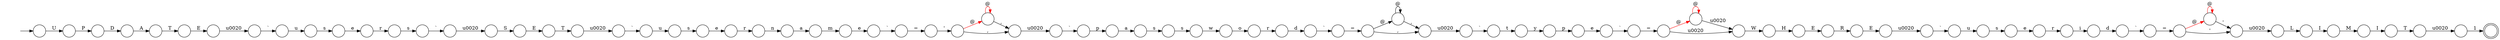 digraph Automaton {
  rankdir = LR;
  0 [shape=circle,label=""];
  0 -> 57 [label="d"]
  1 [shape=circle,label=""];
  1 -> 35 [label="T"]
  2 [shape=circle,label=""];
  2 -> 51 [label="@"]
  2 -> 76 [label=","]
  3 [shape=circle,label=""];
  3 -> 10 [label="="]
  4 [shape=circle,label=""];
  4 -> 28 [label="r"]
  5 [shape=circle,label=""];
  5 -> 69 [label="`"]
  6 [shape=circle,label=""];
  6 -> 64 [label="p"]
  7 [shape=circle,label=""];
  7 -> 22 [label="a"]
  8 [shape=circle,label=""];
  8 -> 61 [label="H"]
  9 [shape=circle,label=""];
  9 -> 44 [label="`"]
  10 [shape=circle,label=""];
  10 -> 15 [label="@",color=red]
  10 -> 73 [label="'"]
  11 [shape=doublecircle,label=""];
  12 [shape=circle,label=""];
  12 -> 3 [label="`"]
  13 [shape=circle,label=""];
  13 -> 49 [label="`"]
  14 [shape=circle,label=""];
  14 -> 26 [label="\u0020"]
  15 [shape=circle,label=""];
  15 -> 15 [label="@",color=red]
  15 -> 73 [label="'"]
  16 [shape=circle,label=""];
  16 -> 80 [label="`"]
  17 [shape=circle,label=""];
  17 -> 34 [label="r"]
  18 [shape=circle,label=""];
  18 -> 41 [label="'"]
  19 [shape=circle,label=""];
  initial [shape=plaintext,label=""];
  initial -> 19
  19 -> 21 [label="U"]
  20 [shape=circle,label=""];
  20 -> 75 [label="s"]
  21 [shape=circle,label=""];
  21 -> 23 [label="P"]
  22 [shape=circle,label=""];
  22 -> 33 [label="s"]
  23 [shape=circle,label=""];
  23 -> 67 [label="D"]
  24 [shape=circle,label=""];
  24 -> 54 [label="s"]
  25 [shape=circle,label=""];
  25 -> 40 [label="o"]
  26 [shape=circle,label=""];
  26 -> 11 [label="1"]
  27 [shape=circle,label=""];
  27 -> 39 [label="I"]
  28 [shape=circle,label=""];
  28 -> 59 [label="n"]
  29 [shape=circle,label=""];
  29 -> 29 [label="@",color=red]
  29 -> 45 [label="\u0020"]
  30 [shape=circle,label=""];
  30 -> 2 [label="="]
  31 [shape=circle,label=""];
  31 -> 24 [label="u"]
  32 [shape=circle,label=""];
  32 -> 36 [label="\u0020"]
  33 [shape=circle,label=""];
  33 -> 81 [label="s"]
  34 [shape=circle,label=""];
  34 -> 5 [label="s"]
  35 [shape=circle,label=""];
  35 -> 13 [label="\u0020"]
  36 [shape=circle,label=""];
  36 -> 31 [label="`"]
  37 [shape=circle,label=""];
  37 -> 20 [label="u"]
  38 [shape=circle,label=""];
  38 -> 38 [label="@",color=red]
  38 -> 63 [label=","]
  39 [shape=circle,label=""];
  39 -> 52 [label="M"]
  40 [shape=circle,label=""];
  40 -> 0 [label="r"]
  41 [shape=circle,label=""];
  41 -> 38 [label="@",color=red]
  41 -> 63 [label=","]
  42 [shape=circle,label=""];
  42 -> 12 [label="d"]
  43 [shape=circle,label=""];
  43 -> 68 [label="`"]
  44 [shape=circle,label=""];
  44 -> 48 [label="t"]
  45 [shape=circle,label=""];
  45 -> 8 [label="W"]
  46 [shape=circle,label=""];
  46 -> 4 [label="e"]
  47 [shape=circle,label=""];
  47 -> 70 [label="\u0020"]
  48 [shape=circle,label=""];
  48 -> 6 [label="y"]
  49 [shape=circle,label=""];
  49 -> 56 [label="u"]
  50 [shape=circle,label=""];
  50 -> 42 [label="i"]
  51 [shape=circle,label=""];
  51 -> 51 [label="@"]
  51 -> 76 [label=","]
  52 [shape=circle,label=""];
  52 -> 72 [label="I"]
  53 [shape=circle,label=""];
  53 -> 66 [label="T"]
  54 [shape=circle,label=""];
  54 -> 17 [label="e"]
  55 [shape=circle,label=""];
  55 -> 60 [label="m"]
  56 [shape=circle,label=""];
  56 -> 46 [label="s"]
  57 [shape=circle,label=""];
  57 -> 30 [label="`"]
  58 [shape=circle,label=""];
  58 -> 78 [label="R"]
  59 [shape=circle,label=""];
  59 -> 55 [label="a"]
  60 [shape=circle,label=""];
  60 -> 16 [label="e"]
  61 [shape=circle,label=""];
  61 -> 58 [label="E"]
  62 [shape=circle,label=""];
  62 -> 79 [label="="]
  63 [shape=circle,label=""];
  63 -> 43 [label="\u0020"]
  64 [shape=circle,label=""];
  64 -> 82 [label="e"]
  65 [shape=circle,label=""];
  65 -> 1 [label="E"]
  66 [shape=circle,label=""];
  66 -> 32 [label="E"]
  67 [shape=circle,label=""];
  67 -> 53 [label="A"]
  68 [shape=circle,label=""];
  68 -> 7 [label="p"]
  69 [shape=circle,label=""];
  69 -> 74 [label="\u0020"]
  70 [shape=circle,label=""];
  70 -> 37 [label="`"]
  71 [shape=circle,label=""];
  71 -> 50 [label="r"]
  72 [shape=circle,label=""];
  72 -> 14 [label="T"]
  73 [shape=circle,label=""];
  73 -> 77 [label="\u0020"]
  74 [shape=circle,label=""];
  74 -> 65 [label="S"]
  75 [shape=circle,label=""];
  75 -> 71 [label="e"]
  76 [shape=circle,label=""];
  76 -> 9 [label="\u0020"]
  77 [shape=circle,label=""];
  77 -> 27 [label="L"]
  78 [shape=circle,label=""];
  78 -> 47 [label="E"]
  79 [shape=circle,label=""];
  79 -> 29 [label="@",color=red]
  79 -> 45 [label="\u0020"]
  80 [shape=circle,label=""];
  80 -> 18 [label="="]
  81 [shape=circle,label=""];
  81 -> 25 [label="w"]
  82 [shape=circle,label=""];
  82 -> 62 [label="`"]
}

